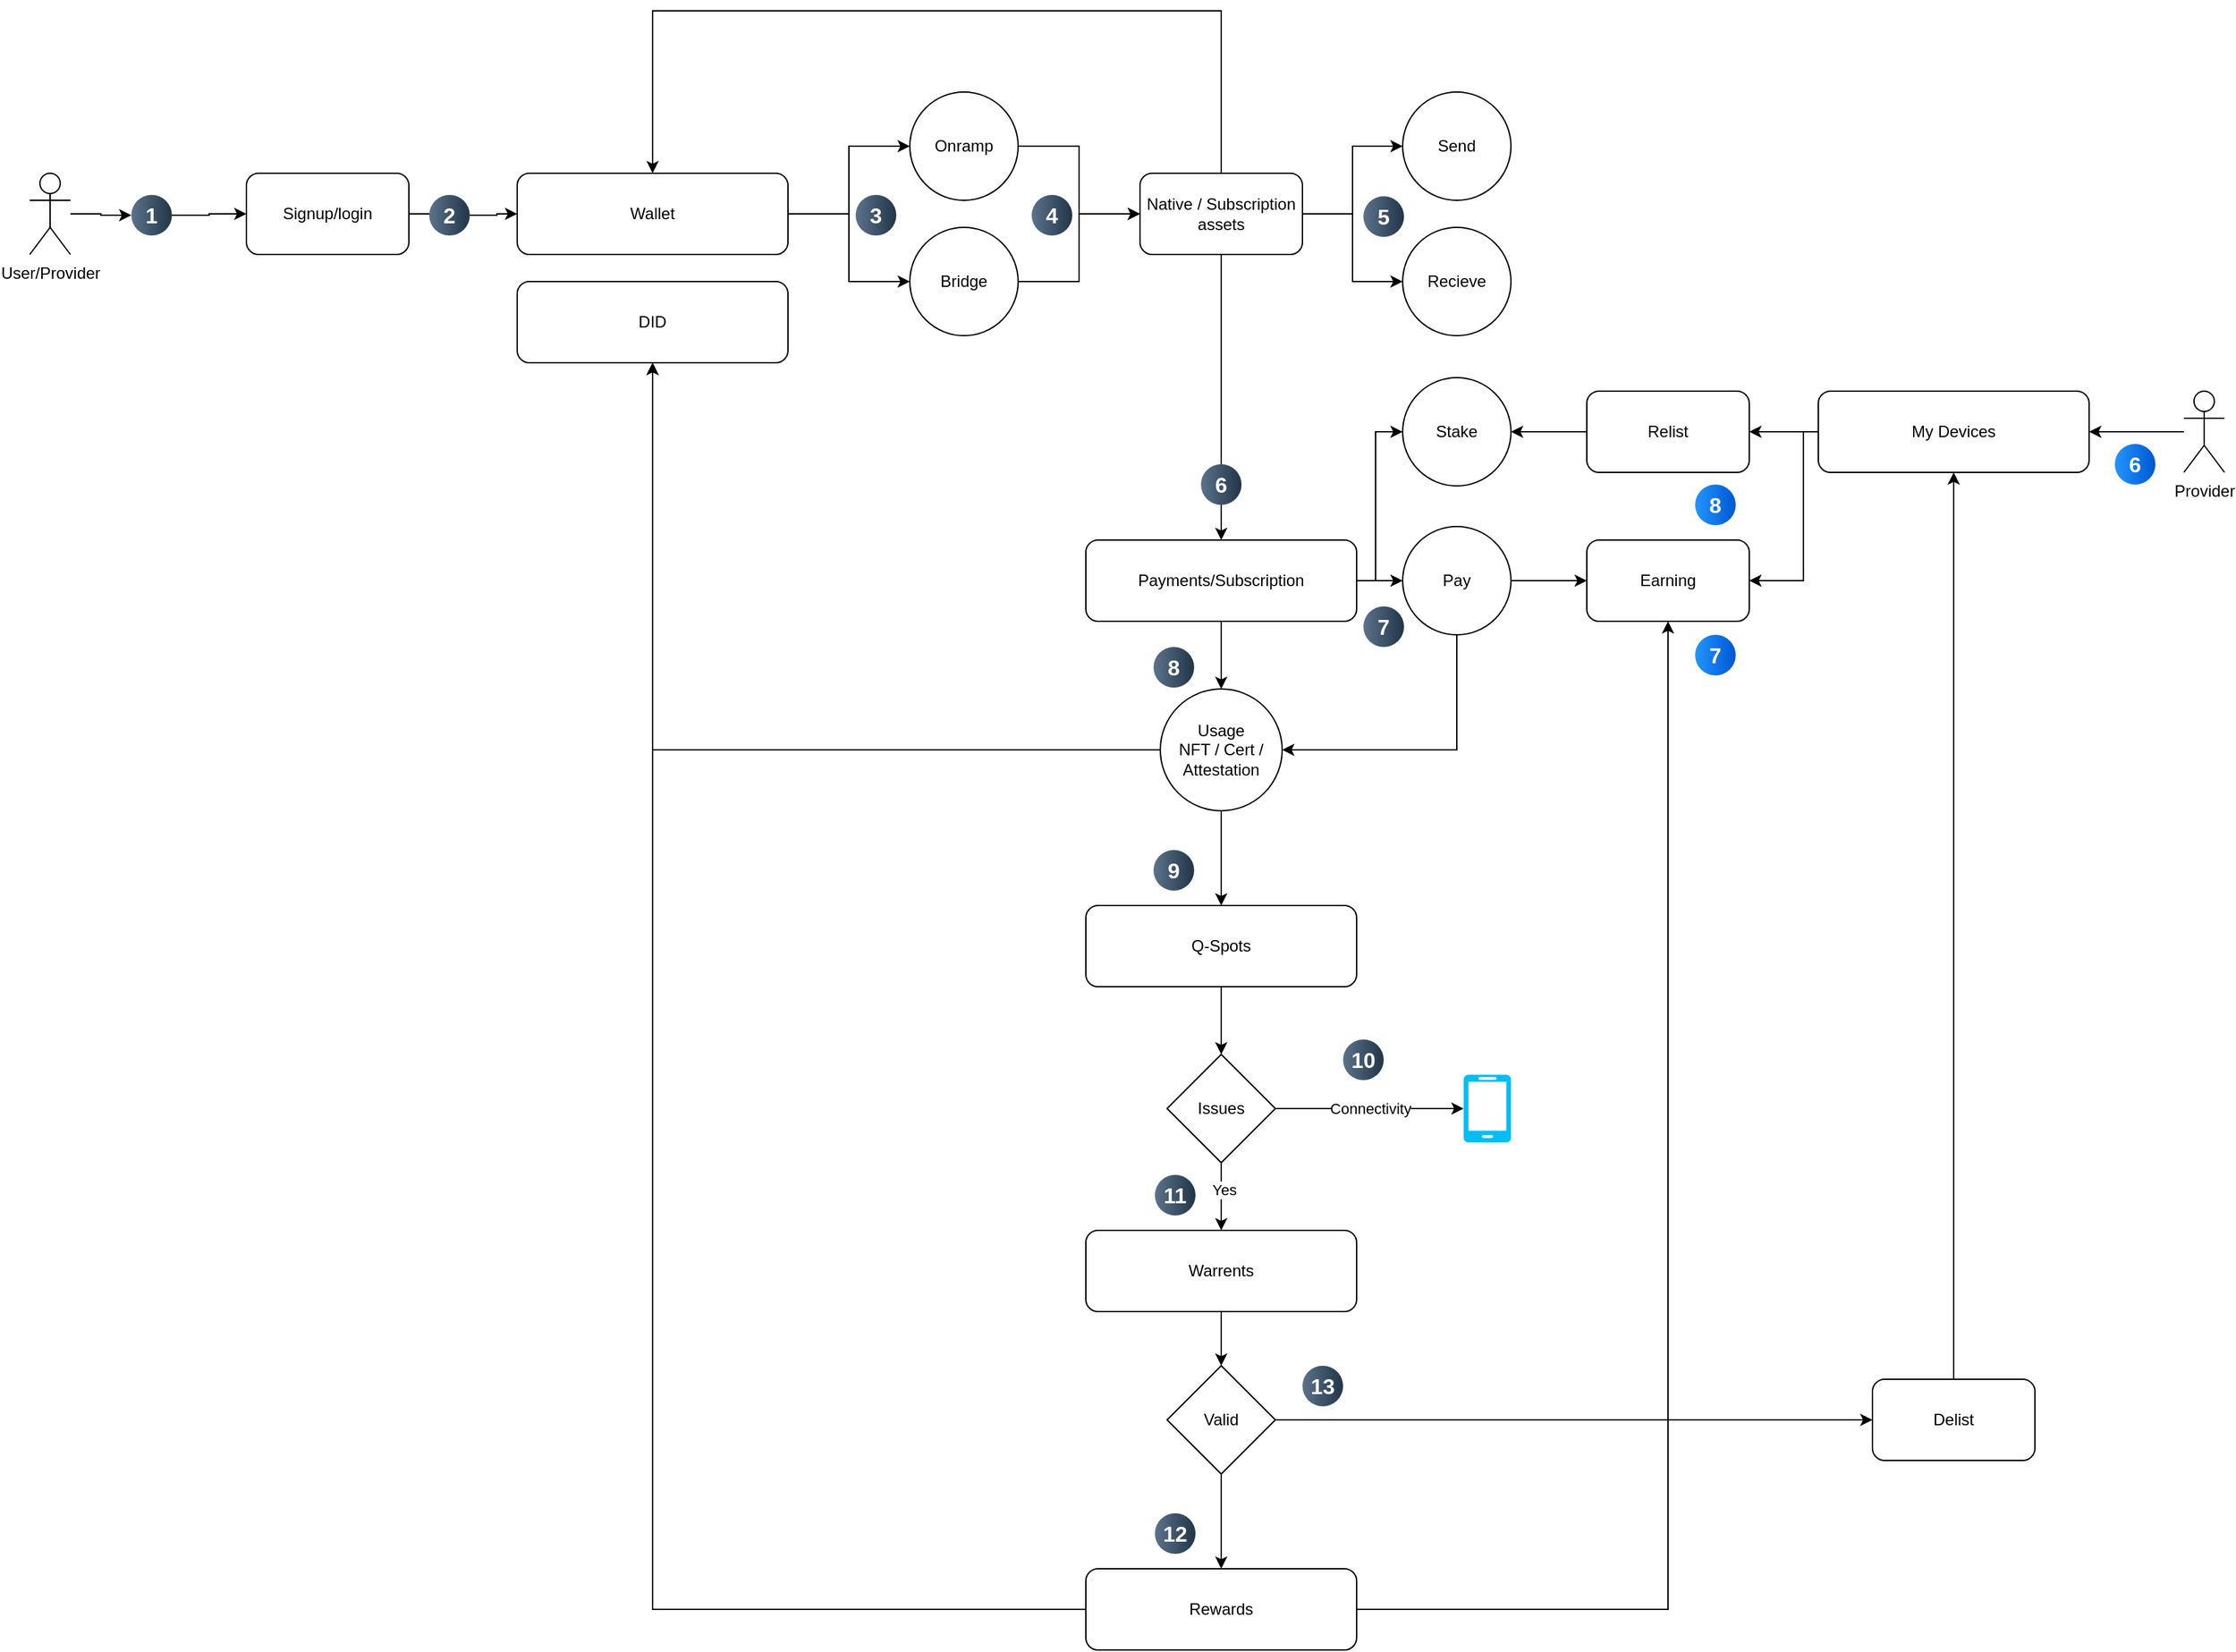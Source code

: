 <mxfile version="25.0.3">
  <diagram name="Page-1" id="SBFZ99m77JHKjxJjiRP0">
    <mxGraphModel dx="1434" dy="672" grid="1" gridSize="10" guides="1" tooltips="1" connect="1" arrows="1" fold="1" page="1" pageScale="1" pageWidth="850" pageHeight="1100" math="0" shadow="0">
      <root>
        <mxCell id="0" />
        <mxCell id="1" parent="0" />
        <mxCell id="M_gnL3viA9wApIf26CQV-3" value="" style="edgeStyle=orthogonalEdgeStyle;rounded=0;orthogonalLoop=1;jettySize=auto;html=1;" edge="1" parent="1" source="M_gnL3viA9wApIf26CQV-69" target="M_gnL3viA9wApIf26CQV-2">
          <mxGeometry relative="1" as="geometry" />
        </mxCell>
        <mxCell id="M_gnL3viA9wApIf26CQV-1" value="User/Provider" style="shape=umlActor;verticalLabelPosition=bottom;verticalAlign=top;html=1;outlineConnect=0;" vertex="1" parent="1">
          <mxGeometry x="30" y="320" width="30" height="60" as="geometry" />
        </mxCell>
        <mxCell id="M_gnL3viA9wApIf26CQV-9" value="" style="edgeStyle=orthogonalEdgeStyle;rounded=0;orthogonalLoop=1;jettySize=auto;html=1;" edge="1" parent="1" source="M_gnL3viA9wApIf26CQV-71" target="M_gnL3viA9wApIf26CQV-4">
          <mxGeometry relative="1" as="geometry" />
        </mxCell>
        <mxCell id="M_gnL3viA9wApIf26CQV-2" value="Signup/login" style="rounded=1;whiteSpace=wrap;html=1;" vertex="1" parent="1">
          <mxGeometry x="190" y="320" width="120" height="60" as="geometry" />
        </mxCell>
        <mxCell id="M_gnL3viA9wApIf26CQV-13" style="edgeStyle=orthogonalEdgeStyle;rounded=0;orthogonalLoop=1;jettySize=auto;html=1;" edge="1" parent="1" source="M_gnL3viA9wApIf26CQV-4" target="M_gnL3viA9wApIf26CQV-11">
          <mxGeometry relative="1" as="geometry" />
        </mxCell>
        <mxCell id="M_gnL3viA9wApIf26CQV-14" style="edgeStyle=orthogonalEdgeStyle;rounded=0;orthogonalLoop=1;jettySize=auto;html=1;" edge="1" parent="1" source="M_gnL3viA9wApIf26CQV-4" target="M_gnL3viA9wApIf26CQV-12">
          <mxGeometry relative="1" as="geometry" />
        </mxCell>
        <mxCell id="M_gnL3viA9wApIf26CQV-4" value="Wallet" style="rounded=1;whiteSpace=wrap;html=1;" vertex="1" parent="1">
          <mxGeometry x="390" y="320" width="200" height="60" as="geometry" />
        </mxCell>
        <mxCell id="M_gnL3viA9wApIf26CQV-32" value="" style="edgeStyle=orthogonalEdgeStyle;rounded=0;orthogonalLoop=1;jettySize=auto;html=1;" edge="1" parent="1" source="M_gnL3viA9wApIf26CQV-5" target="M_gnL3viA9wApIf26CQV-31">
          <mxGeometry relative="1" as="geometry" />
        </mxCell>
        <mxCell id="M_gnL3viA9wApIf26CQV-38" value="" style="edgeStyle=orthogonalEdgeStyle;rounded=0;orthogonalLoop=1;jettySize=auto;html=1;" edge="1" parent="1" source="M_gnL3viA9wApIf26CQV-5" target="M_gnL3viA9wApIf26CQV-37">
          <mxGeometry relative="1" as="geometry" />
        </mxCell>
        <mxCell id="M_gnL3viA9wApIf26CQV-55" style="edgeStyle=orthogonalEdgeStyle;rounded=0;orthogonalLoop=1;jettySize=auto;html=1;entryX=0;entryY=0.5;entryDx=0;entryDy=0;" edge="1" parent="1" source="M_gnL3viA9wApIf26CQV-5" target="M_gnL3viA9wApIf26CQV-51">
          <mxGeometry relative="1" as="geometry">
            <Array as="points">
              <mxPoint x="1024" y="621" />
              <mxPoint x="1024" y="511" />
            </Array>
          </mxGeometry>
        </mxCell>
        <mxCell id="M_gnL3viA9wApIf26CQV-5" value="Payments/Subscription" style="rounded=1;whiteSpace=wrap;html=1;" vertex="1" parent="1">
          <mxGeometry x="810" y="591" width="200" height="60" as="geometry" />
        </mxCell>
        <mxCell id="M_gnL3viA9wApIf26CQV-48" value="" style="edgeStyle=orthogonalEdgeStyle;rounded=0;orthogonalLoop=1;jettySize=auto;html=1;" edge="1" parent="1" source="M_gnL3viA9wApIf26CQV-6" target="M_gnL3viA9wApIf26CQV-47">
          <mxGeometry relative="1" as="geometry" />
        </mxCell>
        <mxCell id="M_gnL3viA9wApIf26CQV-6" value="Warrents" style="rounded=1;whiteSpace=wrap;html=1;" vertex="1" parent="1">
          <mxGeometry x="810" y="1101" width="200" height="60" as="geometry" />
        </mxCell>
        <mxCell id="M_gnL3viA9wApIf26CQV-50" style="edgeStyle=orthogonalEdgeStyle;rounded=0;orthogonalLoop=1;jettySize=auto;html=1;entryX=0.5;entryY=1;entryDx=0;entryDy=0;" edge="1" parent="1" source="M_gnL3viA9wApIf26CQV-7" target="M_gnL3viA9wApIf26CQV-35">
          <mxGeometry relative="1" as="geometry">
            <mxPoint x="490" y="581" as="targetPoint" />
          </mxGeometry>
        </mxCell>
        <mxCell id="M_gnL3viA9wApIf26CQV-67" style="edgeStyle=orthogonalEdgeStyle;rounded=0;orthogonalLoop=1;jettySize=auto;html=1;" edge="1" parent="1" source="M_gnL3viA9wApIf26CQV-7" target="M_gnL3viA9wApIf26CQV-62">
          <mxGeometry relative="1" as="geometry" />
        </mxCell>
        <mxCell id="M_gnL3viA9wApIf26CQV-7" value="Rewards" style="rounded=1;whiteSpace=wrap;html=1;" vertex="1" parent="1">
          <mxGeometry x="810" y="1351" width="200" height="60" as="geometry" />
        </mxCell>
        <mxCell id="M_gnL3viA9wApIf26CQV-52" style="edgeStyle=orthogonalEdgeStyle;rounded=0;orthogonalLoop=1;jettySize=auto;html=1;entryX=1;entryY=0.5;entryDx=0;entryDy=0;" edge="1" parent="1" source="M_gnL3viA9wApIf26CQV-60" target="M_gnL3viA9wApIf26CQV-51">
          <mxGeometry relative="1" as="geometry" />
        </mxCell>
        <mxCell id="M_gnL3viA9wApIf26CQV-63" style="edgeStyle=orthogonalEdgeStyle;rounded=0;orthogonalLoop=1;jettySize=auto;html=1;entryX=1;entryY=0.5;entryDx=0;entryDy=0;" edge="1" parent="1" source="M_gnL3viA9wApIf26CQV-8" target="M_gnL3viA9wApIf26CQV-62">
          <mxGeometry relative="1" as="geometry">
            <Array as="points">
              <mxPoint x="1340" y="511" />
              <mxPoint x="1340" y="621" />
            </Array>
          </mxGeometry>
        </mxCell>
        <mxCell id="M_gnL3viA9wApIf26CQV-8" value="My Devices" style="rounded=1;whiteSpace=wrap;html=1;" vertex="1" parent="1">
          <mxGeometry x="1351" y="481" width="200" height="60" as="geometry" />
        </mxCell>
        <mxCell id="M_gnL3viA9wApIf26CQV-16" style="edgeStyle=orthogonalEdgeStyle;rounded=0;orthogonalLoop=1;jettySize=auto;html=1;" edge="1" parent="1" source="M_gnL3viA9wApIf26CQV-11" target="M_gnL3viA9wApIf26CQV-15">
          <mxGeometry relative="1" as="geometry" />
        </mxCell>
        <mxCell id="M_gnL3viA9wApIf26CQV-11" value="Onramp" style="ellipse;whiteSpace=wrap;html=1;aspect=fixed;" vertex="1" parent="1">
          <mxGeometry x="680" y="260" width="80" height="80" as="geometry" />
        </mxCell>
        <mxCell id="M_gnL3viA9wApIf26CQV-17" style="edgeStyle=orthogonalEdgeStyle;rounded=0;orthogonalLoop=1;jettySize=auto;html=1;" edge="1" parent="1" source="M_gnL3viA9wApIf26CQV-12" target="M_gnL3viA9wApIf26CQV-15">
          <mxGeometry relative="1" as="geometry" />
        </mxCell>
        <mxCell id="M_gnL3viA9wApIf26CQV-12" value="Bridge" style="ellipse;whiteSpace=wrap;html=1;aspect=fixed;" vertex="1" parent="1">
          <mxGeometry x="680" y="360" width="80" height="80" as="geometry" />
        </mxCell>
        <mxCell id="M_gnL3viA9wApIf26CQV-22" style="edgeStyle=orthogonalEdgeStyle;rounded=0;orthogonalLoop=1;jettySize=auto;html=1;entryX=0.5;entryY=0;entryDx=0;entryDy=0;" edge="1" parent="1" source="M_gnL3viA9wApIf26CQV-15" target="M_gnL3viA9wApIf26CQV-4">
          <mxGeometry relative="1" as="geometry">
            <Array as="points">
              <mxPoint x="910" y="200" />
              <mxPoint x="490" y="200" />
            </Array>
          </mxGeometry>
        </mxCell>
        <mxCell id="M_gnL3viA9wApIf26CQV-27" style="edgeStyle=orthogonalEdgeStyle;rounded=0;orthogonalLoop=1;jettySize=auto;html=1;" edge="1" parent="1" source="M_gnL3viA9wApIf26CQV-15" target="M_gnL3viA9wApIf26CQV-23">
          <mxGeometry relative="1" as="geometry" />
        </mxCell>
        <mxCell id="M_gnL3viA9wApIf26CQV-28" style="edgeStyle=orthogonalEdgeStyle;rounded=0;orthogonalLoop=1;jettySize=auto;html=1;" edge="1" parent="1" source="M_gnL3viA9wApIf26CQV-15" target="M_gnL3viA9wApIf26CQV-24">
          <mxGeometry relative="1" as="geometry" />
        </mxCell>
        <mxCell id="M_gnL3viA9wApIf26CQV-29" style="edgeStyle=orthogonalEdgeStyle;rounded=0;orthogonalLoop=1;jettySize=auto;html=1;" edge="1" parent="1" source="M_gnL3viA9wApIf26CQV-15" target="M_gnL3viA9wApIf26CQV-5">
          <mxGeometry relative="1" as="geometry" />
        </mxCell>
        <mxCell id="M_gnL3viA9wApIf26CQV-15" value="Native / Subscription assets" style="rounded=1;whiteSpace=wrap;html=1;" vertex="1" parent="1">
          <mxGeometry x="850" y="320" width="120" height="60" as="geometry" />
        </mxCell>
        <mxCell id="M_gnL3viA9wApIf26CQV-23" value="Send" style="ellipse;whiteSpace=wrap;html=1;aspect=fixed;" vertex="1" parent="1">
          <mxGeometry x="1044" y="260" width="80" height="80" as="geometry" />
        </mxCell>
        <mxCell id="M_gnL3viA9wApIf26CQV-24" value="Recieve" style="ellipse;whiteSpace=wrap;html=1;aspect=fixed;" vertex="1" parent="1">
          <mxGeometry x="1044" y="360" width="80" height="80" as="geometry" />
        </mxCell>
        <mxCell id="M_gnL3viA9wApIf26CQV-41" value="" style="edgeStyle=orthogonalEdgeStyle;rounded=0;orthogonalLoop=1;jettySize=auto;html=1;" edge="1" parent="1" source="M_gnL3viA9wApIf26CQV-30" target="M_gnL3viA9wApIf26CQV-40">
          <mxGeometry relative="1" as="geometry" />
        </mxCell>
        <mxCell id="M_gnL3viA9wApIf26CQV-30" value="Q-Spots" style="rounded=1;whiteSpace=wrap;html=1;" vertex="1" parent="1">
          <mxGeometry x="810" y="861" width="200" height="60" as="geometry" />
        </mxCell>
        <mxCell id="M_gnL3viA9wApIf26CQV-33" value="" style="edgeStyle=orthogonalEdgeStyle;rounded=0;orthogonalLoop=1;jettySize=auto;html=1;" edge="1" parent="1" source="M_gnL3viA9wApIf26CQV-31" target="M_gnL3viA9wApIf26CQV-30">
          <mxGeometry relative="1" as="geometry" />
        </mxCell>
        <mxCell id="M_gnL3viA9wApIf26CQV-36" style="edgeStyle=orthogonalEdgeStyle;rounded=0;orthogonalLoop=1;jettySize=auto;html=1;entryX=0.5;entryY=1;entryDx=0;entryDy=0;" edge="1" parent="1" source="M_gnL3viA9wApIf26CQV-31" target="M_gnL3viA9wApIf26CQV-35">
          <mxGeometry relative="1" as="geometry">
            <mxPoint x="490" y="581" as="targetPoint" />
          </mxGeometry>
        </mxCell>
        <mxCell id="M_gnL3viA9wApIf26CQV-31" value="Usage&lt;br&gt;NFT / Cert / Attestation" style="ellipse;whiteSpace=wrap;html=1;aspect=fixed;" vertex="1" parent="1">
          <mxGeometry x="865" y="701" width="90" height="90" as="geometry" />
        </mxCell>
        <mxCell id="M_gnL3viA9wApIf26CQV-35" value="DID" style="rounded=1;whiteSpace=wrap;html=1;" vertex="1" parent="1">
          <mxGeometry x="390" y="400" width="200" height="60" as="geometry" />
        </mxCell>
        <mxCell id="M_gnL3viA9wApIf26CQV-39" style="edgeStyle=orthogonalEdgeStyle;rounded=0;orthogonalLoop=1;jettySize=auto;html=1;entryX=1;entryY=0.5;entryDx=0;entryDy=0;" edge="1" parent="1" source="M_gnL3viA9wApIf26CQV-37" target="M_gnL3viA9wApIf26CQV-31">
          <mxGeometry relative="1" as="geometry">
            <Array as="points">
              <mxPoint x="1084" y="746" />
            </Array>
          </mxGeometry>
        </mxCell>
        <mxCell id="M_gnL3viA9wApIf26CQV-64" value="" style="edgeStyle=orthogonalEdgeStyle;rounded=0;orthogonalLoop=1;jettySize=auto;html=1;" edge="1" parent="1" source="M_gnL3viA9wApIf26CQV-37" target="M_gnL3viA9wApIf26CQV-62">
          <mxGeometry relative="1" as="geometry" />
        </mxCell>
        <mxCell id="M_gnL3viA9wApIf26CQV-37" value="Pay" style="ellipse;whiteSpace=wrap;html=1;aspect=fixed;" vertex="1" parent="1">
          <mxGeometry x="1044" y="581" width="80" height="80" as="geometry" />
        </mxCell>
        <mxCell id="M_gnL3viA9wApIf26CQV-42" value="" style="edgeStyle=orthogonalEdgeStyle;rounded=0;orthogonalLoop=1;jettySize=auto;html=1;" edge="1" parent="1" source="M_gnL3viA9wApIf26CQV-40" target="M_gnL3viA9wApIf26CQV-6">
          <mxGeometry relative="1" as="geometry" />
        </mxCell>
        <mxCell id="M_gnL3viA9wApIf26CQV-46" value="Yes" style="edgeLabel;html=1;align=center;verticalAlign=middle;resizable=0;points=[];" vertex="1" connectable="0" parent="M_gnL3viA9wApIf26CQV-42">
          <mxGeometry x="-0.2" y="2" relative="1" as="geometry">
            <mxPoint as="offset" />
          </mxGeometry>
        </mxCell>
        <mxCell id="M_gnL3viA9wApIf26CQV-44" value="" style="edgeStyle=orthogonalEdgeStyle;rounded=0;orthogonalLoop=1;jettySize=auto;html=1;" edge="1" parent="1" source="M_gnL3viA9wApIf26CQV-40" target="M_gnL3viA9wApIf26CQV-43">
          <mxGeometry relative="1" as="geometry" />
        </mxCell>
        <mxCell id="M_gnL3viA9wApIf26CQV-45" value="Connectivity" style="edgeLabel;html=1;align=center;verticalAlign=middle;resizable=0;points=[];" vertex="1" connectable="0" parent="M_gnL3viA9wApIf26CQV-44">
          <mxGeometry x="-0.597" y="-1" relative="1" as="geometry">
            <mxPoint x="42" y="-1" as="offset" />
          </mxGeometry>
        </mxCell>
        <mxCell id="M_gnL3viA9wApIf26CQV-40" value="Issues" style="rhombus;whiteSpace=wrap;html=1;" vertex="1" parent="1">
          <mxGeometry x="870" y="971" width="80" height="80" as="geometry" />
        </mxCell>
        <mxCell id="M_gnL3viA9wApIf26CQV-43" value="" style="verticalLabelPosition=bottom;html=1;verticalAlign=top;align=center;strokeColor=none;fillColor=#00BEF2;shape=mxgraph.azure.mobile;pointerEvents=1;" vertex="1" parent="1">
          <mxGeometry x="1089" y="986" width="35" height="50" as="geometry" />
        </mxCell>
        <mxCell id="M_gnL3viA9wApIf26CQV-49" value="" style="edgeStyle=orthogonalEdgeStyle;rounded=0;orthogonalLoop=1;jettySize=auto;html=1;" edge="1" parent="1" source="M_gnL3viA9wApIf26CQV-47" target="M_gnL3viA9wApIf26CQV-7">
          <mxGeometry relative="1" as="geometry" />
        </mxCell>
        <mxCell id="M_gnL3viA9wApIf26CQV-58" style="edgeStyle=orthogonalEdgeStyle;rounded=0;orthogonalLoop=1;jettySize=auto;html=1;" edge="1" parent="1" source="M_gnL3viA9wApIf26CQV-47" target="M_gnL3viA9wApIf26CQV-57">
          <mxGeometry relative="1" as="geometry" />
        </mxCell>
        <mxCell id="M_gnL3viA9wApIf26CQV-47" value="Valid" style="rhombus;whiteSpace=wrap;html=1;" vertex="1" parent="1">
          <mxGeometry x="870" y="1201" width="80" height="80" as="geometry" />
        </mxCell>
        <mxCell id="M_gnL3viA9wApIf26CQV-51" value="Stake" style="ellipse;whiteSpace=wrap;html=1;aspect=fixed;" vertex="1" parent="1">
          <mxGeometry x="1044" y="471" width="80" height="80" as="geometry" />
        </mxCell>
        <mxCell id="M_gnL3viA9wApIf26CQV-54" style="edgeStyle=orthogonalEdgeStyle;rounded=0;orthogonalLoop=1;jettySize=auto;html=1;" edge="1" parent="1" source="M_gnL3viA9wApIf26CQV-53" target="M_gnL3viA9wApIf26CQV-8">
          <mxGeometry relative="1" as="geometry" />
        </mxCell>
        <mxCell id="M_gnL3viA9wApIf26CQV-53" value="Provider" style="shape=umlActor;verticalLabelPosition=bottom;verticalAlign=top;html=1;outlineConnect=0;" vertex="1" parent="1">
          <mxGeometry x="1621" y="481" width="30" height="60" as="geometry" />
        </mxCell>
        <mxCell id="M_gnL3viA9wApIf26CQV-59" style="edgeStyle=orthogonalEdgeStyle;rounded=0;orthogonalLoop=1;jettySize=auto;html=1;" edge="1" parent="1" source="M_gnL3viA9wApIf26CQV-57" target="M_gnL3viA9wApIf26CQV-8">
          <mxGeometry relative="1" as="geometry" />
        </mxCell>
        <mxCell id="M_gnL3viA9wApIf26CQV-57" value="Delist" style="rounded=1;whiteSpace=wrap;html=1;" vertex="1" parent="1">
          <mxGeometry x="1391" y="1211" width="120" height="60" as="geometry" />
        </mxCell>
        <mxCell id="M_gnL3viA9wApIf26CQV-61" value="" style="edgeStyle=orthogonalEdgeStyle;rounded=0;orthogonalLoop=1;jettySize=auto;html=1;entryX=1;entryY=0.5;entryDx=0;entryDy=0;" edge="1" parent="1" source="M_gnL3viA9wApIf26CQV-8" target="M_gnL3viA9wApIf26CQV-60">
          <mxGeometry relative="1" as="geometry">
            <mxPoint x="1351" y="511" as="sourcePoint" />
            <mxPoint x="1124" y="511" as="targetPoint" />
          </mxGeometry>
        </mxCell>
        <mxCell id="M_gnL3viA9wApIf26CQV-60" value="Relist" style="rounded=1;whiteSpace=wrap;html=1;" vertex="1" parent="1">
          <mxGeometry x="1180" y="481" width="120" height="60" as="geometry" />
        </mxCell>
        <mxCell id="M_gnL3viA9wApIf26CQV-62" value="Earning" style="rounded=1;whiteSpace=wrap;html=1;" vertex="1" parent="1">
          <mxGeometry x="1180" y="591" width="120" height="60" as="geometry" />
        </mxCell>
        <mxCell id="M_gnL3viA9wApIf26CQV-68" value="" style="edgeStyle=orthogonalEdgeStyle;rounded=0;orthogonalLoop=1;jettySize=auto;html=1;" edge="1" parent="1" source="M_gnL3viA9wApIf26CQV-1" target="M_gnL3viA9wApIf26CQV-69">
          <mxGeometry relative="1" as="geometry">
            <mxPoint x="60" y="350" as="sourcePoint" />
            <mxPoint x="190" y="350" as="targetPoint" />
          </mxGeometry>
        </mxCell>
        <mxCell id="M_gnL3viA9wApIf26CQV-69" value="1" style="ellipse;whiteSpace=wrap;html=1;aspect=fixed;rotation=0;gradientColor=#223548;strokeColor=none;gradientDirection=east;fillColor=#5b738b;rounded=0;pointerEvents=0;fontFamily=Helvetica;fontSize=16;fontColor=#FFFFFF;spacingTop=4;spacingBottom=4;spacingLeft=4;spacingRight=4;points=[];fontStyle=1" vertex="1" parent="1">
          <mxGeometry x="105" y="336" width="30" height="30" as="geometry" />
        </mxCell>
        <mxCell id="M_gnL3viA9wApIf26CQV-70" value="" style="edgeStyle=orthogonalEdgeStyle;rounded=0;orthogonalLoop=1;jettySize=auto;html=1;" edge="1" parent="1" source="M_gnL3viA9wApIf26CQV-2" target="M_gnL3viA9wApIf26CQV-71">
          <mxGeometry relative="1" as="geometry">
            <mxPoint x="310" y="350" as="sourcePoint" />
            <mxPoint x="390" y="350" as="targetPoint" />
          </mxGeometry>
        </mxCell>
        <mxCell id="M_gnL3viA9wApIf26CQV-71" value="2" style="ellipse;whiteSpace=wrap;html=1;aspect=fixed;rotation=0;gradientColor=#223548;strokeColor=none;gradientDirection=east;fillColor=#5b738b;rounded=0;pointerEvents=0;fontFamily=Helvetica;fontSize=16;fontColor=#FFFFFF;spacingTop=4;spacingBottom=4;spacingLeft=4;spacingRight=4;points=[];fontStyle=1" vertex="1" parent="1">
          <mxGeometry x="325" y="336" width="30" height="30" as="geometry" />
        </mxCell>
        <mxCell id="M_gnL3viA9wApIf26CQV-74" value="3" style="ellipse;whiteSpace=wrap;html=1;aspect=fixed;rotation=0;gradientColor=#223548;strokeColor=none;gradientDirection=east;fillColor=#5b738b;rounded=0;pointerEvents=0;fontFamily=Helvetica;fontSize=16;fontColor=#FFFFFF;spacingTop=4;spacingBottom=4;spacingLeft=4;spacingRight=4;points=[];fontStyle=1" vertex="1" parent="1">
          <mxGeometry x="640" y="336" width="30" height="30" as="geometry" />
        </mxCell>
        <mxCell id="M_gnL3viA9wApIf26CQV-75" value="4" style="ellipse;whiteSpace=wrap;html=1;aspect=fixed;rotation=0;gradientColor=#223548;strokeColor=none;gradientDirection=east;fillColor=#5b738b;rounded=0;pointerEvents=0;fontFamily=Helvetica;fontSize=16;fontColor=#FFFFFF;spacingTop=4;spacingBottom=4;spacingLeft=4;spacingRight=4;points=[];fontStyle=1" vertex="1" parent="1">
          <mxGeometry x="770" y="336" width="30" height="30" as="geometry" />
        </mxCell>
        <mxCell id="M_gnL3viA9wApIf26CQV-76" value="5" style="ellipse;whiteSpace=wrap;html=1;aspect=fixed;rotation=0;gradientColor=#223548;strokeColor=none;gradientDirection=east;fillColor=#5b738b;rounded=0;pointerEvents=0;fontFamily=Helvetica;fontSize=16;fontColor=#FFFFFF;spacingTop=4;spacingBottom=4;spacingLeft=4;spacingRight=4;points=[];fontStyle=1" vertex="1" parent="1">
          <mxGeometry x="1015" y="337" width="30" height="30" as="geometry" />
        </mxCell>
        <mxCell id="M_gnL3viA9wApIf26CQV-77" value="6" style="ellipse;whiteSpace=wrap;html=1;aspect=fixed;rotation=0;gradientColor=#223548;strokeColor=none;gradientDirection=east;fillColor=#5b738b;rounded=0;pointerEvents=0;fontFamily=Helvetica;fontSize=16;fontColor=#FFFFFF;spacingTop=4;spacingBottom=4;spacingLeft=4;spacingRight=4;points=[];fontStyle=1" vertex="1" parent="1">
          <mxGeometry x="895" y="535" width="30" height="30" as="geometry" />
        </mxCell>
        <mxCell id="M_gnL3viA9wApIf26CQV-78" value="7" style="ellipse;whiteSpace=wrap;html=1;aspect=fixed;rotation=0;gradientColor=#223548;strokeColor=none;gradientDirection=east;fillColor=#5b738b;rounded=0;pointerEvents=0;fontFamily=Helvetica;fontSize=16;fontColor=#FFFFFF;spacingTop=4;spacingBottom=4;spacingLeft=4;spacingRight=4;points=[];fontStyle=1" vertex="1" parent="1">
          <mxGeometry x="1015" y="640" width="30" height="30" as="geometry" />
        </mxCell>
        <mxCell id="M_gnL3viA9wApIf26CQV-79" value="8" style="ellipse;whiteSpace=wrap;html=1;aspect=fixed;rotation=0;gradientColor=#223548;strokeColor=none;gradientDirection=east;fillColor=#5b738b;rounded=0;pointerEvents=0;fontFamily=Helvetica;fontSize=16;fontColor=#FFFFFF;spacingTop=4;spacingBottom=4;spacingLeft=4;spacingRight=4;points=[];fontStyle=1" vertex="1" parent="1">
          <mxGeometry x="860" y="670" width="30" height="30" as="geometry" />
        </mxCell>
        <mxCell id="M_gnL3viA9wApIf26CQV-80" value="9" style="ellipse;whiteSpace=wrap;html=1;aspect=fixed;rotation=0;gradientColor=#223548;strokeColor=none;gradientDirection=east;fillColor=#5b738b;rounded=0;pointerEvents=0;fontFamily=Helvetica;fontSize=16;fontColor=#FFFFFF;spacingTop=4;spacingBottom=4;spacingLeft=4;spacingRight=4;points=[];fontStyle=1" vertex="1" parent="1">
          <mxGeometry x="860" y="820" width="30" height="30" as="geometry" />
        </mxCell>
        <mxCell id="M_gnL3viA9wApIf26CQV-81" value="10" style="ellipse;whiteSpace=wrap;html=1;aspect=fixed;rotation=0;gradientColor=#223548;strokeColor=none;gradientDirection=east;fillColor=#5b738b;rounded=0;pointerEvents=0;fontFamily=Helvetica;fontSize=16;fontColor=#FFFFFF;spacingTop=4;spacingBottom=4;spacingLeft=4;spacingRight=4;points=[];fontStyle=1" vertex="1" parent="1">
          <mxGeometry x="1000" y="960" width="30" height="30" as="geometry" />
        </mxCell>
        <mxCell id="M_gnL3viA9wApIf26CQV-82" value="11" style="ellipse;whiteSpace=wrap;html=1;aspect=fixed;rotation=0;gradientColor=#223548;strokeColor=none;gradientDirection=east;fillColor=#5b738b;rounded=0;pointerEvents=0;fontFamily=Helvetica;fontSize=16;fontColor=#FFFFFF;spacingTop=4;spacingBottom=4;spacingLeft=4;spacingRight=4;points=[];fontStyle=1" vertex="1" parent="1">
          <mxGeometry x="861" y="1060" width="30" height="30" as="geometry" />
        </mxCell>
        <mxCell id="M_gnL3viA9wApIf26CQV-83" value="12" style="ellipse;whiteSpace=wrap;html=1;aspect=fixed;rotation=0;gradientColor=#223548;strokeColor=none;gradientDirection=east;fillColor=#5b738b;rounded=0;pointerEvents=0;fontFamily=Helvetica;fontSize=16;fontColor=#FFFFFF;spacingTop=4;spacingBottom=4;spacingLeft=4;spacingRight=4;points=[];fontStyle=1" vertex="1" parent="1">
          <mxGeometry x="861" y="1310" width="30" height="30" as="geometry" />
        </mxCell>
        <mxCell id="M_gnL3viA9wApIf26CQV-84" value="13" style="ellipse;whiteSpace=wrap;html=1;aspect=fixed;rotation=0;gradientColor=#223548;strokeColor=none;gradientDirection=east;fillColor=#5b738b;rounded=0;pointerEvents=0;fontFamily=Helvetica;fontSize=16;fontColor=#FFFFFF;spacingTop=4;spacingBottom=4;spacingLeft=4;spacingRight=4;points=[];fontStyle=1" vertex="1" parent="1">
          <mxGeometry x="970" y="1201" width="30" height="30" as="geometry" />
        </mxCell>
        <mxCell id="M_gnL3viA9wApIf26CQV-86" value="6" style="ellipse;whiteSpace=wrap;html=1;aspect=fixed;rotation=0;gradientColor=#0057D2;strokeColor=none;gradientDirection=east;fillColor=#2395FF;rounded=0;pointerEvents=0;fontFamily=Helvetica;fontSize=16;fontColor=#FFFFFF;spacingTop=4;spacingBottom=4;spacingLeft=4;spacingRight=4;points=[];fontStyle=1" vertex="1" parent="1">
          <mxGeometry x="1570" y="520" width="30" height="30" as="geometry" />
        </mxCell>
        <mxCell id="M_gnL3viA9wApIf26CQV-87" value="7" style="ellipse;whiteSpace=wrap;html=1;aspect=fixed;rotation=0;gradientColor=#0057D2;strokeColor=none;gradientDirection=east;fillColor=#2395FF;rounded=0;pointerEvents=0;fontFamily=Helvetica;fontSize=16;fontColor=#FFFFFF;spacingTop=4;spacingBottom=4;spacingLeft=4;spacingRight=4;points=[];fontStyle=1" vertex="1" parent="1">
          <mxGeometry x="1260" y="661" width="30" height="30" as="geometry" />
        </mxCell>
        <mxCell id="M_gnL3viA9wApIf26CQV-89" value="8" style="ellipse;whiteSpace=wrap;html=1;aspect=fixed;rotation=0;gradientColor=#0057D2;strokeColor=none;gradientDirection=east;fillColor=#2395FF;rounded=0;pointerEvents=0;fontFamily=Helvetica;fontSize=16;fontColor=#FFFFFF;spacingTop=4;spacingBottom=4;spacingLeft=4;spacingRight=4;points=[];fontStyle=1" vertex="1" parent="1">
          <mxGeometry x="1260" y="550" width="30" height="30" as="geometry" />
        </mxCell>
      </root>
    </mxGraphModel>
  </diagram>
</mxfile>
